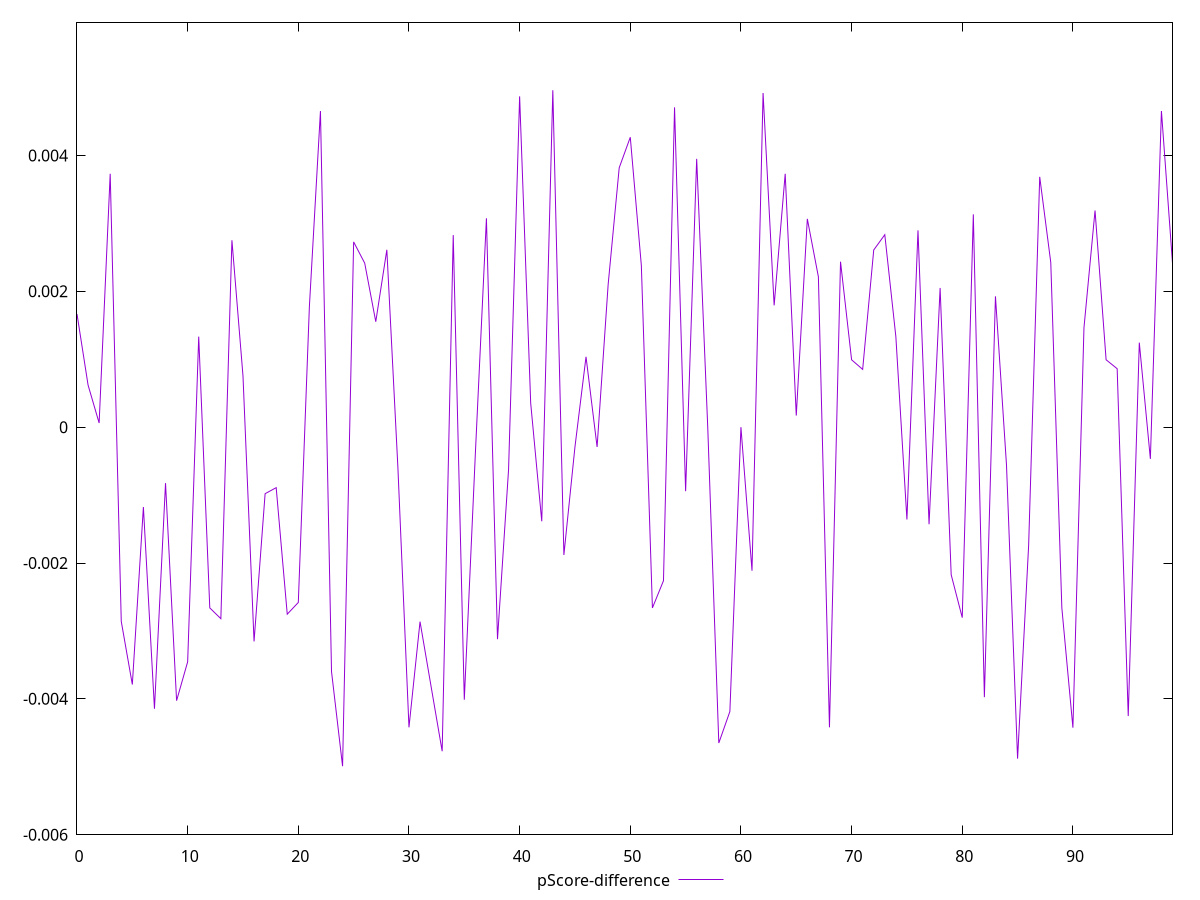reset

$pScoreDifference <<EOF
0 0.0016655104123993736
1 0.0006200992672052985
2 0.00006147703368836188
3 0.003731128396951
4 -0.002859933724650099
5 -0.003788635213870517
6 -0.0011757094622414366
7 -0.004145744743268787
8 -0.000823674312371625
9 -0.004026483546425874
10 -0.0034543809901721456
11 0.0013331823955295974
12 -0.0026610465055119104
13 -0.002819563924153945
14 0.0027521983514116055
15 0.0007546627337206013
16 -0.003154175608265253
17 -0.0009792610179620298
18 -0.0008901489956698594
19 -0.0027532351303925506
20 -0.0025803692099417574
21 0.0017738731402565655
22 0.004654763714748156
23 -0.0035979075473533406
24 -0.004991536234611904
25 0.002728022348104847
26 0.002415006154576238
27 0.0015527911012109819
28 0.0026113921804425955
29 -0.0005974907917117855
30 -0.004419215465162107
31 -0.0028629248919921357
32 -0.00381923076817825
33 -0.0047708728240448695
34 0.0028283622283925003
35 -0.00401264365487386
36 -0.0003888839121699572
37 0.0030752252118179113
38 -0.003121104036296396
39 -0.0006251390576321181
40 0.004870350682723568
41 0.00035389445982053624
42 -0.001385888411458036
43 0.0049611224858607805
44 -0.0018816751517508612
45 -0.00029126310760496654
46 0.0010366451517382913
47 -0.00029126310760496654
48 0.0021001998375601016
49 0.003819570579186693
50 0.004268798438965882
51 0.002380450947402357
52 -0.0026610465055119104
53 -0.002260617938124043
54 0.004708516728663348
55 -0.0009425365982896894
56 0.003950710999721441
57 0
58 -0.004650187464433186
59 -0.004186393560176693
60 -6.859614753995658e-8
61 -0.002113354395386291
62 0.0049200226689631865
63 0.0017932894444481207
64 0.003731128396951
65 0.0001706714116187502
66 0.003066967590716063
67 0.0022133018097556523
68 -0.004419215465162107
69 0.0024367029164589216
70 0.0009921879399763522
71 0.0008507430743767141
72 0.002608532205871983
73 0.0028340001026992967
74 0.001332299645305901
75 -0.0013592513487699076
76 0.0028976866595677997
77 -0.0014290776170456931
78 0.0020497149979514795
79 -0.002172727503318428
80 -0.0028037116112059612
81 0.0031336132391479588
82 -0.003975458201732063
83 0.0019266564395803432
84 -0.0005621649810486073
85 -0.004880487462923355
86 -0.0017388494963069823
87 0.0036859647694280073
88 0.002424980242348801
89 -0.0026610465055119104
90 -0.004424734186394386
91 0.0014641069536227569
92 0.00319007795613635
93 0.0009921879399763522
94 0.0008605299795423349
95 -0.0042528388767724135
96 0.001244572934327337
97 -0.00046678953555900904
98 0.004654763714748156
99 0.002415006154576238
EOF

set key outside below
set xrange [0:99]
set yrange [-0.005991536234611904:0.0059611224858607805]
set trange [-0.005991536234611904:0.0059611224858607805]
set terminal svg size 640, 500 enhanced background rgb 'white'
set output "report/report_00029_2021-02-24T13-36-40.390Z/max-potential-fid/samples/agenda/pScore-difference/values.svg"

plot $pScoreDifference title "pScore-difference" with line

reset
